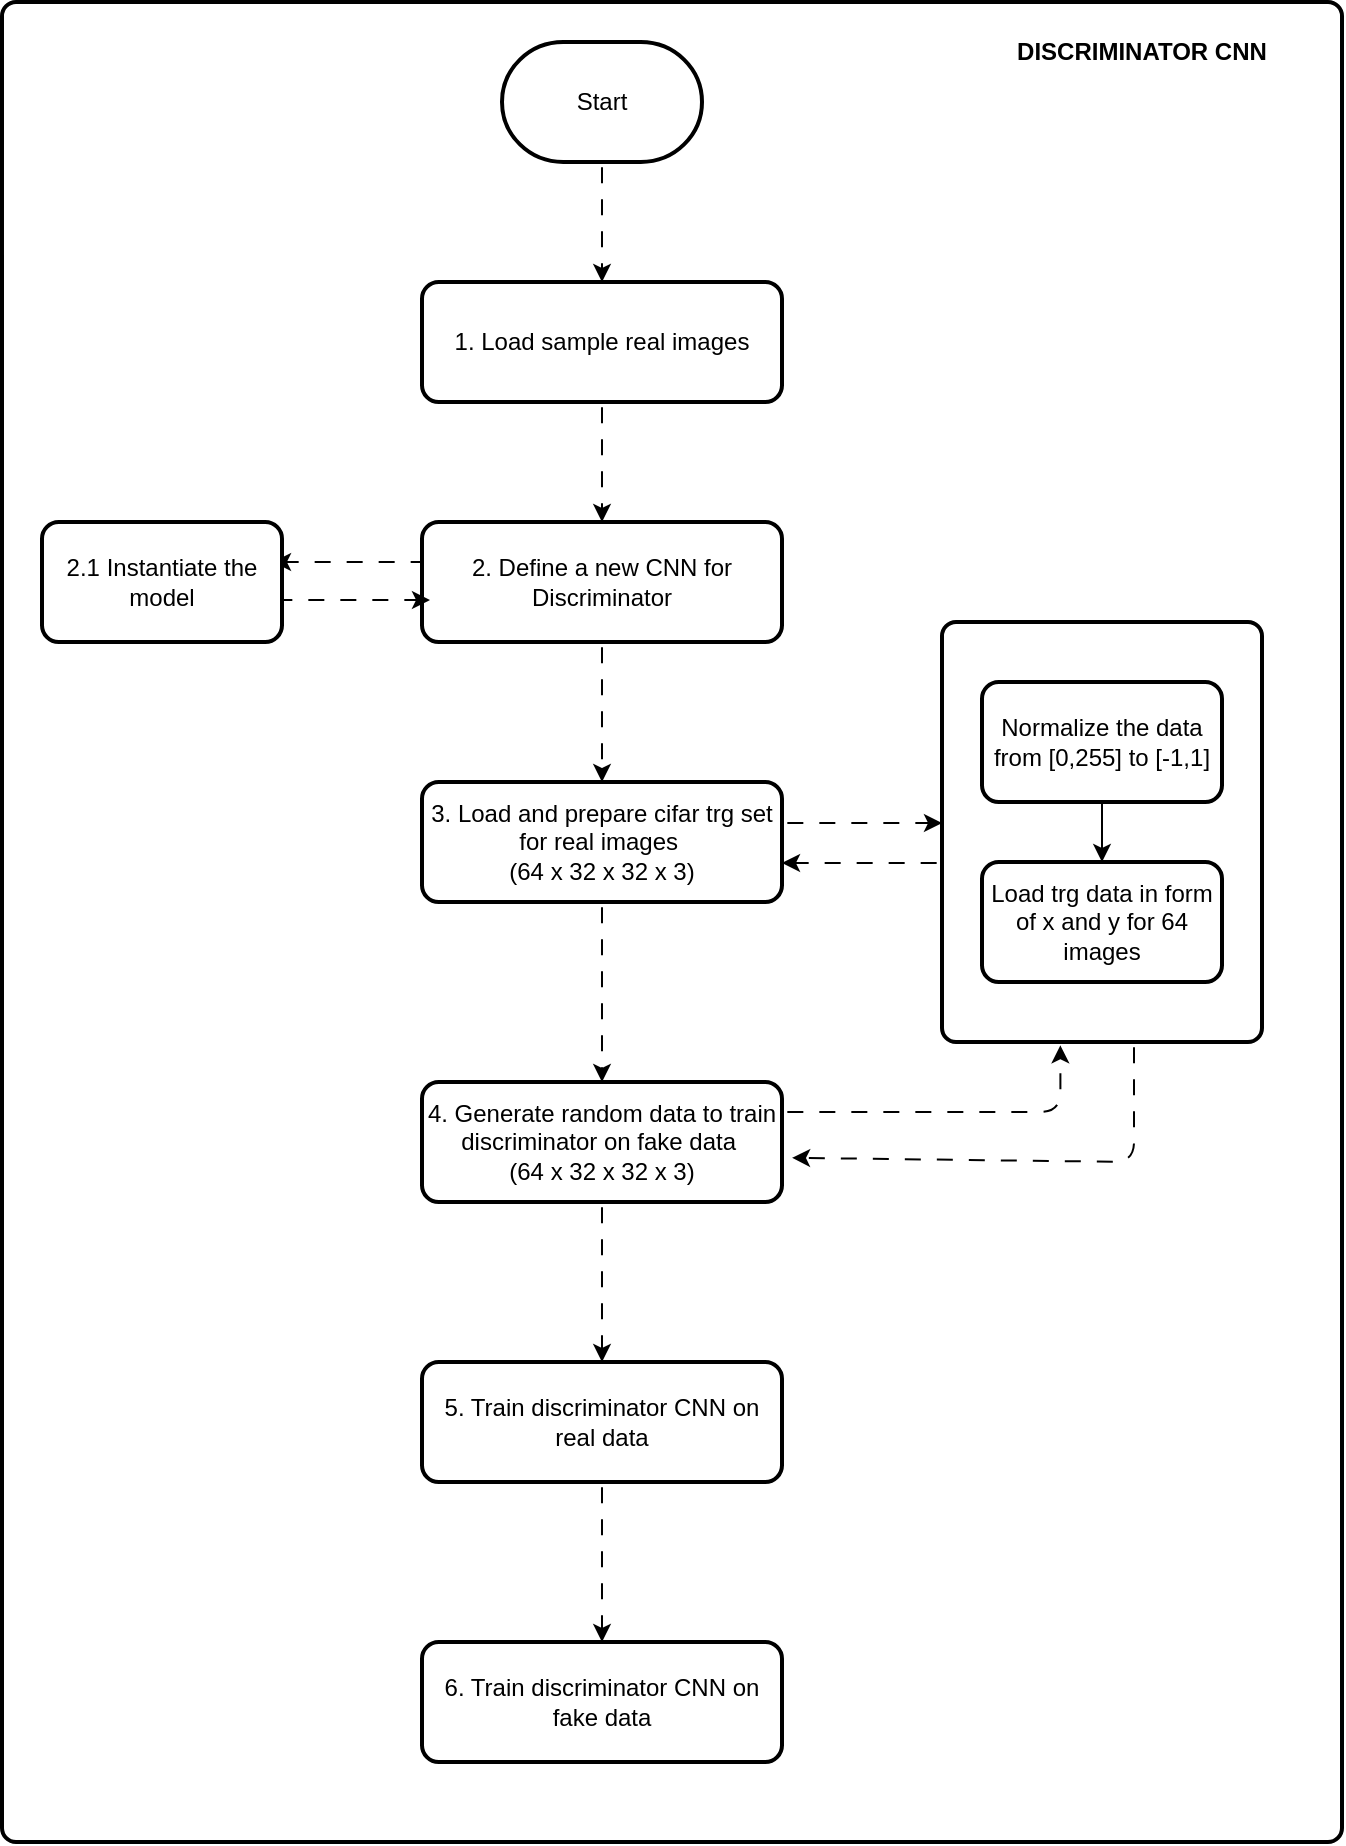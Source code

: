 <mxfile>
    <diagram id="4ZSlqq9PTy-f_bh8gYAk" name="Page-1">
        <mxGraphModel dx="413" dy="659" grid="1" gridSize="10" guides="1" tooltips="1" connect="1" arrows="1" fold="1" page="1" pageScale="1" pageWidth="850" pageHeight="1100" math="0" shadow="0">
            <root>
                <mxCell id="0"/>
                <mxCell id="1" parent="0"/>
                <mxCell id="66" value="" style="group" vertex="1" connectable="0" parent="1">
                    <mxGeometry x="150" y="390" width="670" height="920" as="geometry"/>
                </mxCell>
                <mxCell id="64" value="" style="rounded=1;whiteSpace=wrap;html=1;absoluteArcSize=1;arcSize=14;strokeWidth=2;" parent="66" vertex="1">
                    <mxGeometry width="670" height="920" as="geometry"/>
                </mxCell>
                <mxCell id="13" style="edgeStyle=none;html=1;entryX=0.5;entryY=0;entryDx=0;entryDy=0;flowAnimation=1;" parent="66" source="3" target="5" edge="1">
                    <mxGeometry relative="1" as="geometry">
                        <mxPoint x="275.5" y="50" as="targetPoint"/>
                    </mxGeometry>
                </mxCell>
                <mxCell id="3" value="Start" style="strokeWidth=2;html=1;shape=mxgraph.flowchart.terminator;whiteSpace=wrap;" parent="66" vertex="1">
                    <mxGeometry x="250" y="20" width="100" height="60" as="geometry"/>
                </mxCell>
                <mxCell id="8" value="" style="edgeStyle=none;html=1;flowAnimation=1;" parent="66" source="5" target="7" edge="1">
                    <mxGeometry relative="1" as="geometry"/>
                </mxCell>
                <mxCell id="5" value="1. Load sample real images" style="rounded=1;whiteSpace=wrap;html=1;arcSize=14;strokeWidth=2;resizeWidth=0;" parent="66" vertex="1">
                    <mxGeometry x="210" y="140" width="180" height="60" as="geometry"/>
                </mxCell>
                <mxCell id="10" value="" style="edgeStyle=none;html=1;flowAnimation=1;" parent="66" source="7" target="9" edge="1">
                    <mxGeometry relative="1" as="geometry"/>
                </mxCell>
                <mxCell id="15" value="" style="edgeStyle=none;html=1;flowAnimation=1;" parent="66" edge="1">
                    <mxGeometry relative="1" as="geometry">
                        <mxPoint x="215" y="280" as="sourcePoint"/>
                        <mxPoint x="135.5" y="280" as="targetPoint"/>
                    </mxGeometry>
                </mxCell>
                <mxCell id="7" value="2. Define a new CNN for Discriminator" style="whiteSpace=wrap;html=1;rounded=1;arcSize=14;strokeWidth=2;resizeWidth=0;" parent="66" vertex="1">
                    <mxGeometry x="210" y="260" width="180" height="60" as="geometry"/>
                </mxCell>
                <mxCell id="12" value="" style="edgeStyle=none;html=1;flowAnimation=1;" parent="66" source="9" target="11" edge="1">
                    <mxGeometry relative="1" as="geometry"/>
                </mxCell>
                <mxCell id="20" value="" style="edgeStyle=none;html=1;flowAnimation=1;" parent="66" edge="1">
                    <mxGeometry relative="1" as="geometry">
                        <mxPoint x="390" y="410.5" as="sourcePoint"/>
                        <mxPoint x="470" y="410.5" as="targetPoint"/>
                    </mxGeometry>
                </mxCell>
                <mxCell id="9" value="3. Load and prepare cifar trg set for real images&amp;nbsp;&lt;div&gt;(64 x 32 x 32 x 3)&lt;/div&gt;" style="whiteSpace=wrap;html=1;rounded=1;arcSize=14;strokeWidth=2;resizeWidth=0;" parent="66" vertex="1">
                    <mxGeometry x="210" y="390" width="180" height="60" as="geometry"/>
                </mxCell>
                <mxCell id="56" style="edgeStyle=orthogonalEdgeStyle;html=1;exitX=1;exitY=0.25;exitDx=0;exitDy=0;entryX=0.37;entryY=1.008;entryDx=0;entryDy=0;entryPerimeter=0;flowAnimation=1;" parent="66" source="11" target="54" edge="1">
                    <mxGeometry relative="1" as="geometry">
                        <mxPoint x="500" y="560" as="targetPoint"/>
                    </mxGeometry>
                </mxCell>
                <mxCell id="61" value="" style="edgeStyle=none;html=1;flowAnimation=1;" parent="66" source="11" target="60" edge="1">
                    <mxGeometry relative="1" as="geometry"/>
                </mxCell>
                <mxCell id="11" value="4. Generate random data to train discriminator on fake data&amp;nbsp;&lt;div&gt;(64 x 32 x 32 x 3)&lt;/div&gt;" style="whiteSpace=wrap;html=1;rounded=1;arcSize=14;strokeWidth=2;resizeWidth=0;" parent="66" vertex="1">
                    <mxGeometry x="210" y="540" width="180" height="60" as="geometry"/>
                </mxCell>
                <mxCell id="24" style="edgeStyle=none;html=1;entryX=0;entryY=0.5;entryDx=0;entryDy=0;flowAnimation=1;" parent="66" edge="1">
                    <mxGeometry relative="1" as="geometry">
                        <mxPoint x="134.5" y="299" as="sourcePoint"/>
                        <mxPoint x="214" y="299" as="targetPoint"/>
                    </mxGeometry>
                </mxCell>
                <mxCell id="14" value="2.1 Instantiate the model" style="whiteSpace=wrap;html=1;rounded=1;arcSize=14;strokeWidth=2;" parent="66" vertex="1">
                    <mxGeometry x="20" y="260" width="120" height="60" as="geometry"/>
                </mxCell>
                <mxCell id="25" style="edgeStyle=none;html=1;entryX=1;entryY=0.5;entryDx=0;entryDy=0;flowAnimation=1;" parent="66" edge="1">
                    <mxGeometry relative="1" as="geometry">
                        <mxPoint x="470" y="430.5" as="sourcePoint"/>
                        <mxPoint x="390" y="430.5" as="targetPoint"/>
                    </mxGeometry>
                </mxCell>
                <mxCell id="55" value="" style="group" parent="66" vertex="1" connectable="0">
                    <mxGeometry x="470" y="310" width="160" height="210" as="geometry"/>
                </mxCell>
                <mxCell id="54" value="" style="rounded=1;whiteSpace=wrap;html=1;absoluteArcSize=1;arcSize=14;strokeWidth=2;" parent="55" vertex="1">
                    <mxGeometry width="160" height="210" as="geometry"/>
                </mxCell>
                <mxCell id="22" value="" style="edgeStyle=none;html=1;" parent="55" source="19" target="21" edge="1">
                    <mxGeometry relative="1" as="geometry"/>
                </mxCell>
                <mxCell id="19" value="Normalize the data from [0,255] to [-1,1]" style="whiteSpace=wrap;html=1;rounded=1;arcSize=14;strokeWidth=2;" parent="55" vertex="1">
                    <mxGeometry x="20" y="30" width="120" height="60" as="geometry"/>
                </mxCell>
                <mxCell id="21" value="Load trg data in form of x and y for 64 images" style="whiteSpace=wrap;html=1;rounded=1;arcSize=14;strokeWidth=2;" parent="55" vertex="1">
                    <mxGeometry x="20" y="120" width="120" height="60" as="geometry"/>
                </mxCell>
                <mxCell id="59" style="edgeStyle=none;html=1;entryX=1.028;entryY=0.632;entryDx=0;entryDy=0;exitX=0.6;exitY=1;exitDx=0;exitDy=0;entryPerimeter=0;exitPerimeter=0;flowAnimation=1;" parent="66" source="54" target="11" edge="1">
                    <mxGeometry relative="1" as="geometry">
                        <mxPoint x="500" y="610" as="targetPoint"/>
                        <Array as="points">
                            <mxPoint x="566" y="580"/>
                        </Array>
                    </mxGeometry>
                </mxCell>
                <mxCell id="63" value="" style="edgeStyle=none;html=1;flowAnimation=1;" parent="66" source="60" target="62" edge="1">
                    <mxGeometry relative="1" as="geometry"/>
                </mxCell>
                <mxCell id="60" value="5. Train discriminator CNN on real data" style="whiteSpace=wrap;html=1;rounded=1;arcSize=14;strokeWidth=2;resizeWidth=0;" parent="66" vertex="1">
                    <mxGeometry x="210" y="680" width="180" height="60" as="geometry"/>
                </mxCell>
                <mxCell id="62" value="6. Train discriminator CNN on fake data" style="whiteSpace=wrap;html=1;rounded=1;arcSize=14;strokeWidth=2;" parent="66" vertex="1">
                    <mxGeometry x="210" y="820" width="180" height="60" as="geometry"/>
                </mxCell>
                <mxCell id="65" value="DISCRIMINATOR CNN" style="text;html=1;align=center;verticalAlign=middle;whiteSpace=wrap;rounded=0;fontStyle=1" parent="66" vertex="1">
                    <mxGeometry x="490" y="10" width="160" height="30" as="geometry"/>
                </mxCell>
            </root>
        </mxGraphModel>
    </diagram>
</mxfile>
